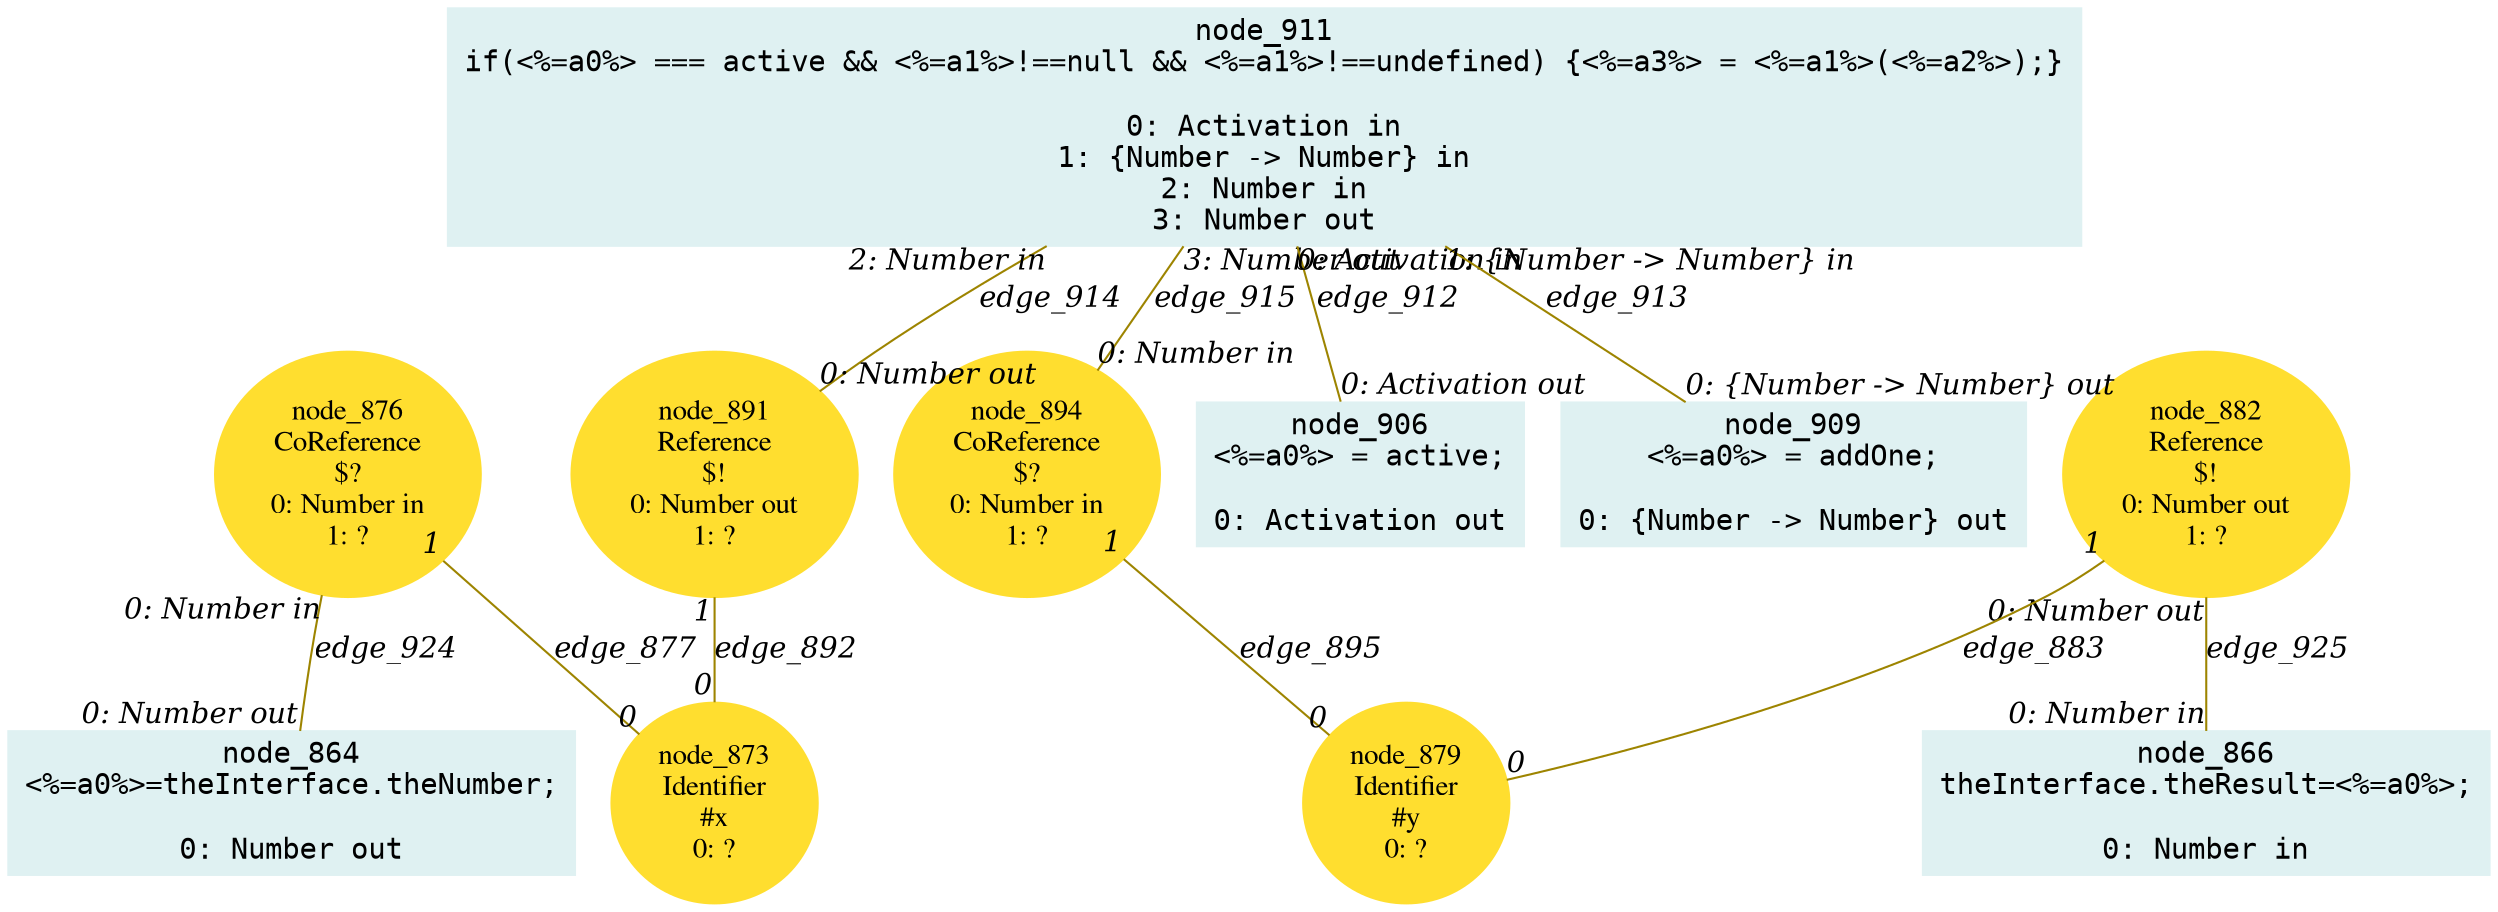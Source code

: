 digraph g{node_864 [shape="box", style="filled", color="#dff1f2", fontname="Courier", label="node_864
<%=a0%>=theInterface.theNumber;

0: Number out" ]
node_866 [shape="box", style="filled", color="#dff1f2", fontname="Courier", label="node_866
theInterface.theResult=<%=a0%>;

0: Number in" ]
node_873 [shape="ellipse", style="filled", color="#ffde2f", fontname="Times", label="node_873
Identifier
#x
0: ?" ]
node_876 [shape="ellipse", style="filled", color="#ffde2f", fontname="Times", label="node_876
CoReference
$?
0: Number in
1: ?" ]
node_879 [shape="ellipse", style="filled", color="#ffde2f", fontname="Times", label="node_879
Identifier
#y
0: ?" ]
node_882 [shape="ellipse", style="filled", color="#ffde2f", fontname="Times", label="node_882
Reference
$!
0: Number out
1: ?" ]
node_891 [shape="ellipse", style="filled", color="#ffde2f", fontname="Times", label="node_891
Reference
$!
0: Number out
1: ?" ]
node_894 [shape="ellipse", style="filled", color="#ffde2f", fontname="Times", label="node_894
CoReference
$?
0: Number in
1: ?" ]
node_906 [shape="box", style="filled", color="#dff1f2", fontname="Courier", label="node_906
<%=a0%> = active;

0: Activation out" ]
node_909 [shape="box", style="filled", color="#dff1f2", fontname="Courier", label="node_909
<%=a0%> = addOne;

0: {Number -> Number} out" ]
node_911 [shape="box", style="filled", color="#dff1f2", fontname="Courier", label="node_911
if(<%=a0%> === active && <%=a1%>!==null && <%=a1%>!==undefined) {<%=a3%> = <%=a1%>(<%=a2%>);}

0: Activation in
1: {Number -> Number} in
2: Number in
3: Number out" ]
node_876 -> node_873 [dir=none, arrowHead=none, fontname="Times-Italic", arrowsize=1, color="#9d8400", label="edge_877",  headlabel="0", taillabel="1" ]
node_882 -> node_879 [dir=none, arrowHead=none, fontname="Times-Italic", arrowsize=1, color="#9d8400", label="edge_883",  headlabel="0", taillabel="1" ]
node_891 -> node_873 [dir=none, arrowHead=none, fontname="Times-Italic", arrowsize=1, color="#9d8400", label="edge_892",  headlabel="0", taillabel="1" ]
node_894 -> node_879 [dir=none, arrowHead=none, fontname="Times-Italic", arrowsize=1, color="#9d8400", label="edge_895",  headlabel="0", taillabel="1" ]
node_911 -> node_906 [dir=none, arrowHead=none, fontname="Times-Italic", arrowsize=1, color="#9d8400", label="edge_912",  headlabel="0: Activation out", taillabel="0: Activation in" ]
node_911 -> node_909 [dir=none, arrowHead=none, fontname="Times-Italic", arrowsize=1, color="#9d8400", label="edge_913",  headlabel="0: {Number -> Number} out", taillabel="1: {Number -> Number} in" ]
node_911 -> node_891 [dir=none, arrowHead=none, fontname="Times-Italic", arrowsize=1, color="#9d8400", label="edge_914",  headlabel="0: Number out", taillabel="2: Number in" ]
node_911 -> node_894 [dir=none, arrowHead=none, fontname="Times-Italic", arrowsize=1, color="#9d8400", label="edge_915",  headlabel="0: Number in", taillabel="3: Number out" ]
node_876 -> node_864 [dir=none, arrowHead=none, fontname="Times-Italic", arrowsize=1, color="#9d8400", label="edge_924",  headlabel="0: Number out", taillabel="0: Number in" ]
node_882 -> node_866 [dir=none, arrowHead=none, fontname="Times-Italic", arrowsize=1, color="#9d8400", label="edge_925",  headlabel="0: Number in", taillabel="0: Number out" ]
}